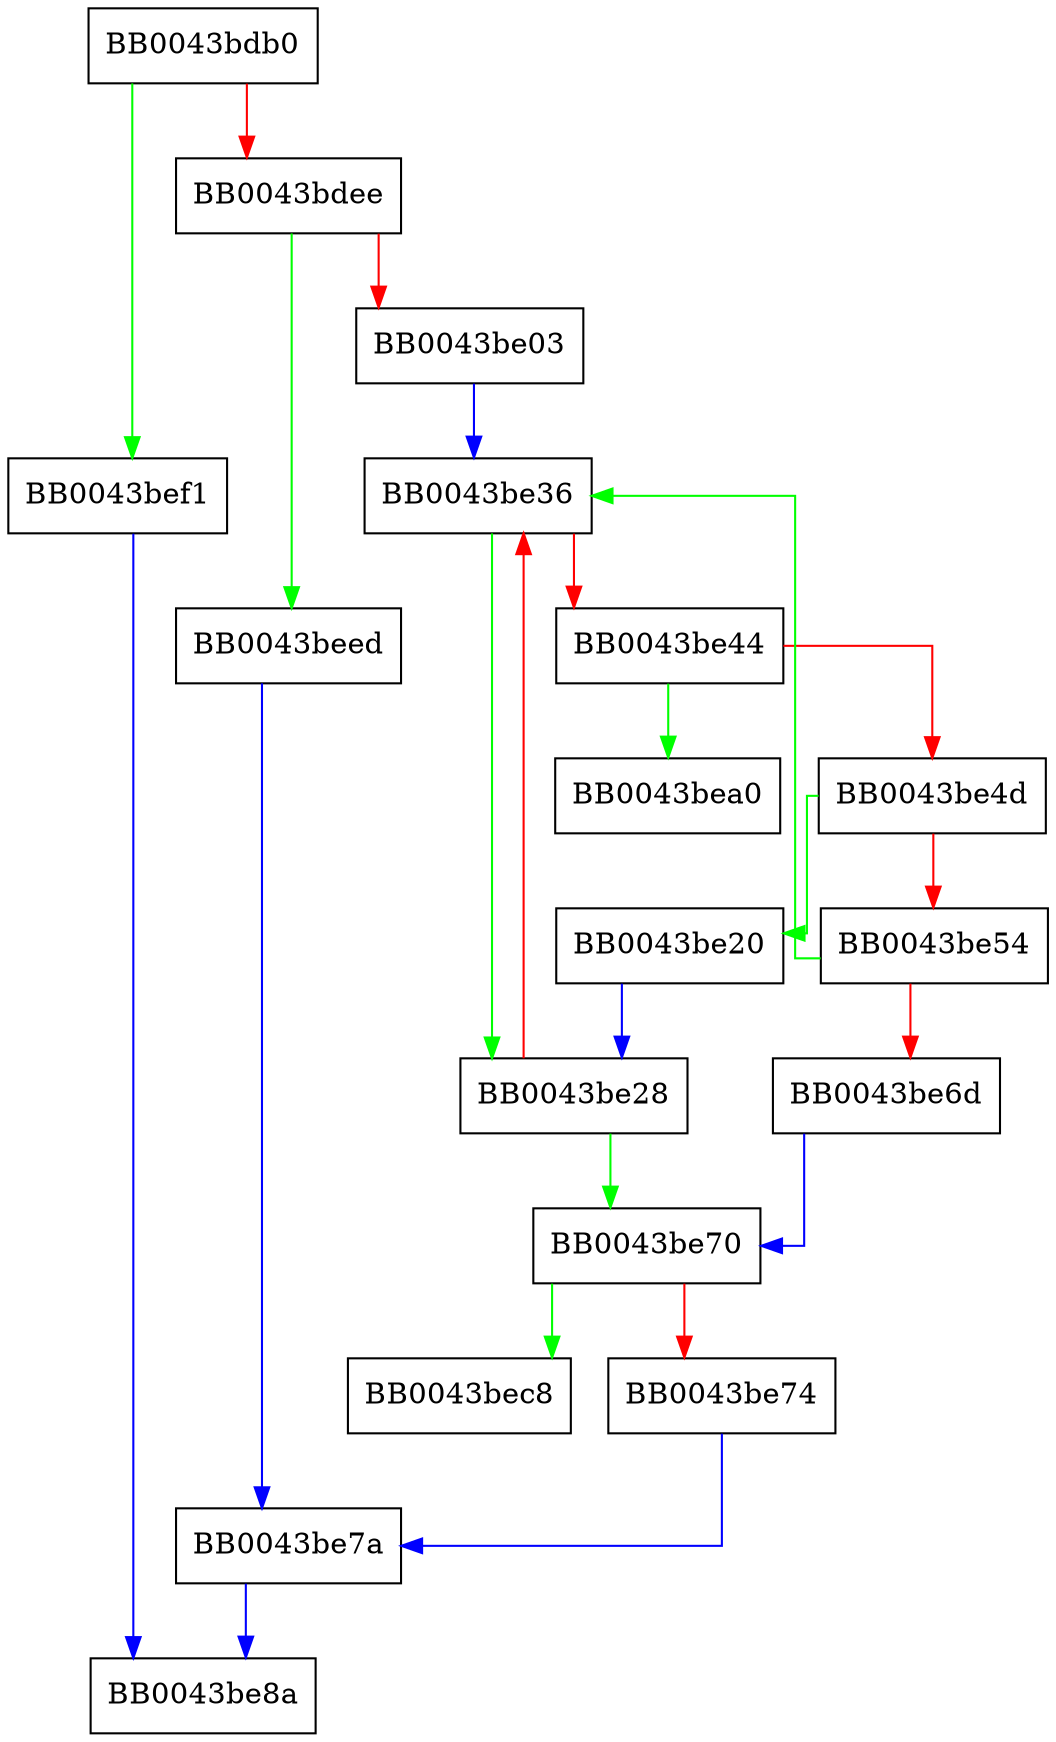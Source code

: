 digraph hexdecode {
  node [shape="box"];
  graph [splines=ortho];
  BB0043bdb0 -> BB0043bef1 [color="green"];
  BB0043bdb0 -> BB0043bdee [color="red"];
  BB0043bdee -> BB0043beed [color="green"];
  BB0043bdee -> BB0043be03 [color="red"];
  BB0043be03 -> BB0043be36 [color="blue"];
  BB0043be20 -> BB0043be28 [color="blue"];
  BB0043be28 -> BB0043be70 [color="green"];
  BB0043be28 -> BB0043be36 [color="red"];
  BB0043be36 -> BB0043be28 [color="green"];
  BB0043be36 -> BB0043be44 [color="red"];
  BB0043be44 -> BB0043bea0 [color="green"];
  BB0043be44 -> BB0043be4d [color="red"];
  BB0043be4d -> BB0043be20 [color="green"];
  BB0043be4d -> BB0043be54 [color="red"];
  BB0043be54 -> BB0043be36 [color="green"];
  BB0043be54 -> BB0043be6d [color="red"];
  BB0043be6d -> BB0043be70 [color="blue"];
  BB0043be70 -> BB0043bec8 [color="green"];
  BB0043be70 -> BB0043be74 [color="red"];
  BB0043be74 -> BB0043be7a [color="blue"];
  BB0043be7a -> BB0043be8a [color="blue"];
  BB0043beed -> BB0043be7a [color="blue"];
  BB0043bef1 -> BB0043be8a [color="blue"];
}